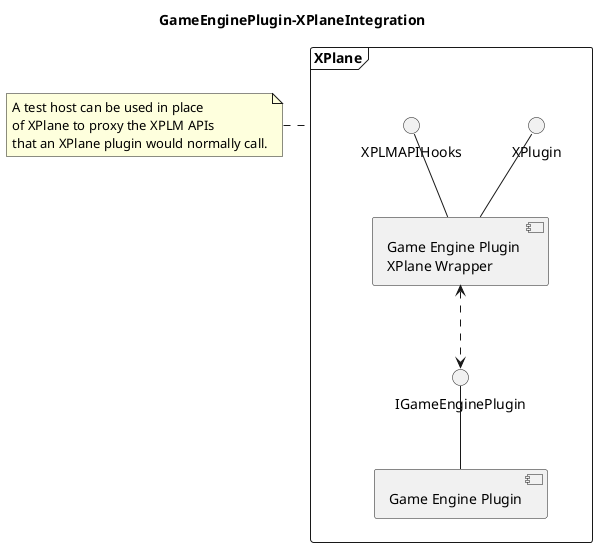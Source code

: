 @startuml

title "GameEnginePlugin-XPlaneIntegration"

frame "XPlane" as HA {
[Game Engine Plugin \nXPlane Wrapper] as XPW
[Game Engine Plugin] as GEP
() "IGameEnginePlugin" as IGEP
() "XPlugin" as IXP
() "XPLMAPIHooks" as IXPLMAPI
}

note left of HA
A test host can be used in place
of XPlane to proxy the XPLM APIs
that an XPlane plugin would normally call.
end note

IGEP -- GEP

IXP -- XPW
IXPLMAPI -- XPW

XPW <..> IGEP


@enduml